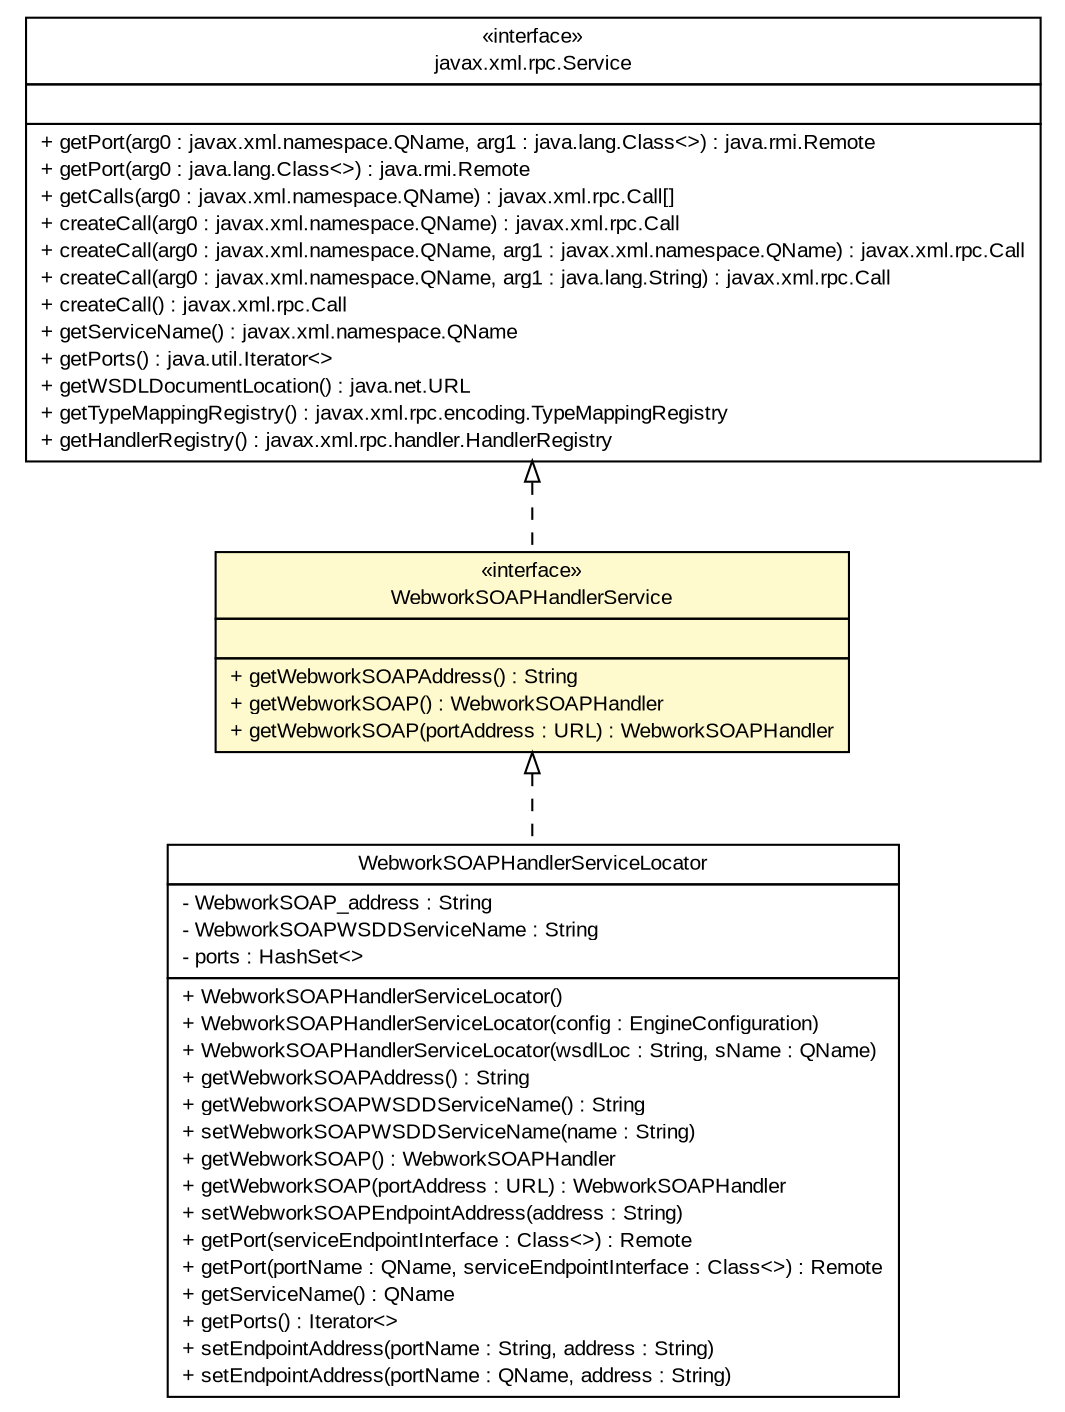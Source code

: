 #!/usr/local/bin/dot
#
# Class diagram 
# Generated by UMLGraph version 5.4 (http://www.umlgraph.org/)
#

digraph G {
	edge [fontname="arial",fontsize=10,labelfontname="arial",labelfontsize=10];
	node [fontname="arial",fontsize=10,shape=plaintext];
	nodesep=0.25;
	ranksep=0.5;
	// edu.missouri.math.webwork.WebworkSOAP.WebworkSOAPHandlerServiceLocator
	c532 [label=<<table title="edu.missouri.math.webwork.WebworkSOAP.WebworkSOAPHandlerServiceLocator" border="0" cellborder="1" cellspacing="0" cellpadding="2" port="p" href="./WebworkSOAPHandlerServiceLocator.html">
		<tr><td><table border="0" cellspacing="0" cellpadding="1">
<tr><td align="center" balign="center"> WebworkSOAPHandlerServiceLocator </td></tr>
		</table></td></tr>
		<tr><td><table border="0" cellspacing="0" cellpadding="1">
<tr><td align="left" balign="left"> - WebworkSOAP_address : String </td></tr>
<tr><td align="left" balign="left"> - WebworkSOAPWSDDServiceName : String </td></tr>
<tr><td align="left" balign="left"> - ports : HashSet&lt;&gt; </td></tr>
		</table></td></tr>
		<tr><td><table border="0" cellspacing="0" cellpadding="1">
<tr><td align="left" balign="left"> + WebworkSOAPHandlerServiceLocator() </td></tr>
<tr><td align="left" balign="left"> + WebworkSOAPHandlerServiceLocator(config : EngineConfiguration) </td></tr>
<tr><td align="left" balign="left"> + WebworkSOAPHandlerServiceLocator(wsdlLoc : String, sName : QName) </td></tr>
<tr><td align="left" balign="left"> + getWebworkSOAPAddress() : String </td></tr>
<tr><td align="left" balign="left"> + getWebworkSOAPWSDDServiceName() : String </td></tr>
<tr><td align="left" balign="left"> + setWebworkSOAPWSDDServiceName(name : String) </td></tr>
<tr><td align="left" balign="left"> + getWebworkSOAP() : WebworkSOAPHandler </td></tr>
<tr><td align="left" balign="left"> + getWebworkSOAP(portAddress : URL) : WebworkSOAPHandler </td></tr>
<tr><td align="left" balign="left"> + setWebworkSOAPEndpointAddress(address : String) </td></tr>
<tr><td align="left" balign="left"> + getPort(serviceEndpointInterface : Class&lt;&gt;) : Remote </td></tr>
<tr><td align="left" balign="left"> + getPort(portName : QName, serviceEndpointInterface : Class&lt;&gt;) : Remote </td></tr>
<tr><td align="left" balign="left"> + getServiceName() : QName </td></tr>
<tr><td align="left" balign="left"> + getPorts() : Iterator&lt;&gt; </td></tr>
<tr><td align="left" balign="left"> + setEndpointAddress(portName : String, address : String) </td></tr>
<tr><td align="left" balign="left"> + setEndpointAddress(portName : QName, address : String) </td></tr>
		</table></td></tr>
		</table>>, URL="./WebworkSOAPHandlerServiceLocator.html", fontname="arial", fontcolor="black", fontsize=10.0];
	// edu.missouri.math.webwork.WebworkSOAP.WebworkSOAPHandlerService
	c533 [label=<<table title="edu.missouri.math.webwork.WebworkSOAP.WebworkSOAPHandlerService" border="0" cellborder="1" cellspacing="0" cellpadding="2" port="p" bgcolor="lemonChiffon" href="./WebworkSOAPHandlerService.html">
		<tr><td><table border="0" cellspacing="0" cellpadding="1">
<tr><td align="center" balign="center"> &#171;interface&#187; </td></tr>
<tr><td align="center" balign="center"> WebworkSOAPHandlerService </td></tr>
		</table></td></tr>
		<tr><td><table border="0" cellspacing="0" cellpadding="1">
<tr><td align="left" balign="left">  </td></tr>
		</table></td></tr>
		<tr><td><table border="0" cellspacing="0" cellpadding="1">
<tr><td align="left" balign="left"> + getWebworkSOAPAddress() : String </td></tr>
<tr><td align="left" balign="left"> + getWebworkSOAP() : WebworkSOAPHandler </td></tr>
<tr><td align="left" balign="left"> + getWebworkSOAP(portAddress : URL) : WebworkSOAPHandler </td></tr>
		</table></td></tr>
		</table>>, URL="./WebworkSOAPHandlerService.html", fontname="arial", fontcolor="black", fontsize=10.0];
	//edu.missouri.math.webwork.WebworkSOAP.WebworkSOAPHandlerServiceLocator implements edu.missouri.math.webwork.WebworkSOAP.WebworkSOAPHandlerService
	c533:p -> c532:p [dir=back,arrowtail=empty,style=dashed];
	//edu.missouri.math.webwork.WebworkSOAP.WebworkSOAPHandlerService implements javax.xml.rpc.Service
	c545:p -> c533:p [dir=back,arrowtail=empty,style=dashed];
	// javax.xml.rpc.Service
	c545 [label=<<table title="javax.xml.rpc.Service" border="0" cellborder="1" cellspacing="0" cellpadding="2" port="p" href="http://java.sun.com/j2se/1.4.2/docs/api/javax/xml/rpc/Service.html">
		<tr><td><table border="0" cellspacing="0" cellpadding="1">
<tr><td align="center" balign="center"> &#171;interface&#187; </td></tr>
<tr><td align="center" balign="center"> javax.xml.rpc.Service </td></tr>
		</table></td></tr>
		<tr><td><table border="0" cellspacing="0" cellpadding="1">
<tr><td align="left" balign="left">  </td></tr>
		</table></td></tr>
		<tr><td><table border="0" cellspacing="0" cellpadding="1">
<tr><td align="left" balign="left"> + getPort(arg0 : javax.xml.namespace.QName, arg1 : java.lang.Class&lt;&gt;) : java.rmi.Remote </td></tr>
<tr><td align="left" balign="left"> + getPort(arg0 : java.lang.Class&lt;&gt;) : java.rmi.Remote </td></tr>
<tr><td align="left" balign="left"> + getCalls(arg0 : javax.xml.namespace.QName) : javax.xml.rpc.Call[] </td></tr>
<tr><td align="left" balign="left"> + createCall(arg0 : javax.xml.namespace.QName) : javax.xml.rpc.Call </td></tr>
<tr><td align="left" balign="left"> + createCall(arg0 : javax.xml.namespace.QName, arg1 : javax.xml.namespace.QName) : javax.xml.rpc.Call </td></tr>
<tr><td align="left" balign="left"> + createCall(arg0 : javax.xml.namespace.QName, arg1 : java.lang.String) : javax.xml.rpc.Call </td></tr>
<tr><td align="left" balign="left"> + createCall() : javax.xml.rpc.Call </td></tr>
<tr><td align="left" balign="left"> + getServiceName() : javax.xml.namespace.QName </td></tr>
<tr><td align="left" balign="left"> + getPorts() : java.util.Iterator&lt;&gt; </td></tr>
<tr><td align="left" balign="left"> + getWSDLDocumentLocation() : java.net.URL </td></tr>
<tr><td align="left" balign="left"> + getTypeMappingRegistry() : javax.xml.rpc.encoding.TypeMappingRegistry </td></tr>
<tr><td align="left" balign="left"> + getHandlerRegistry() : javax.xml.rpc.handler.HandlerRegistry </td></tr>
		</table></td></tr>
		</table>>, URL="http://java.sun.com/j2se/1.4.2/docs/api/javax/xml/rpc/Service.html", fontname="arial", fontcolor="black", fontsize=10.0];
}

